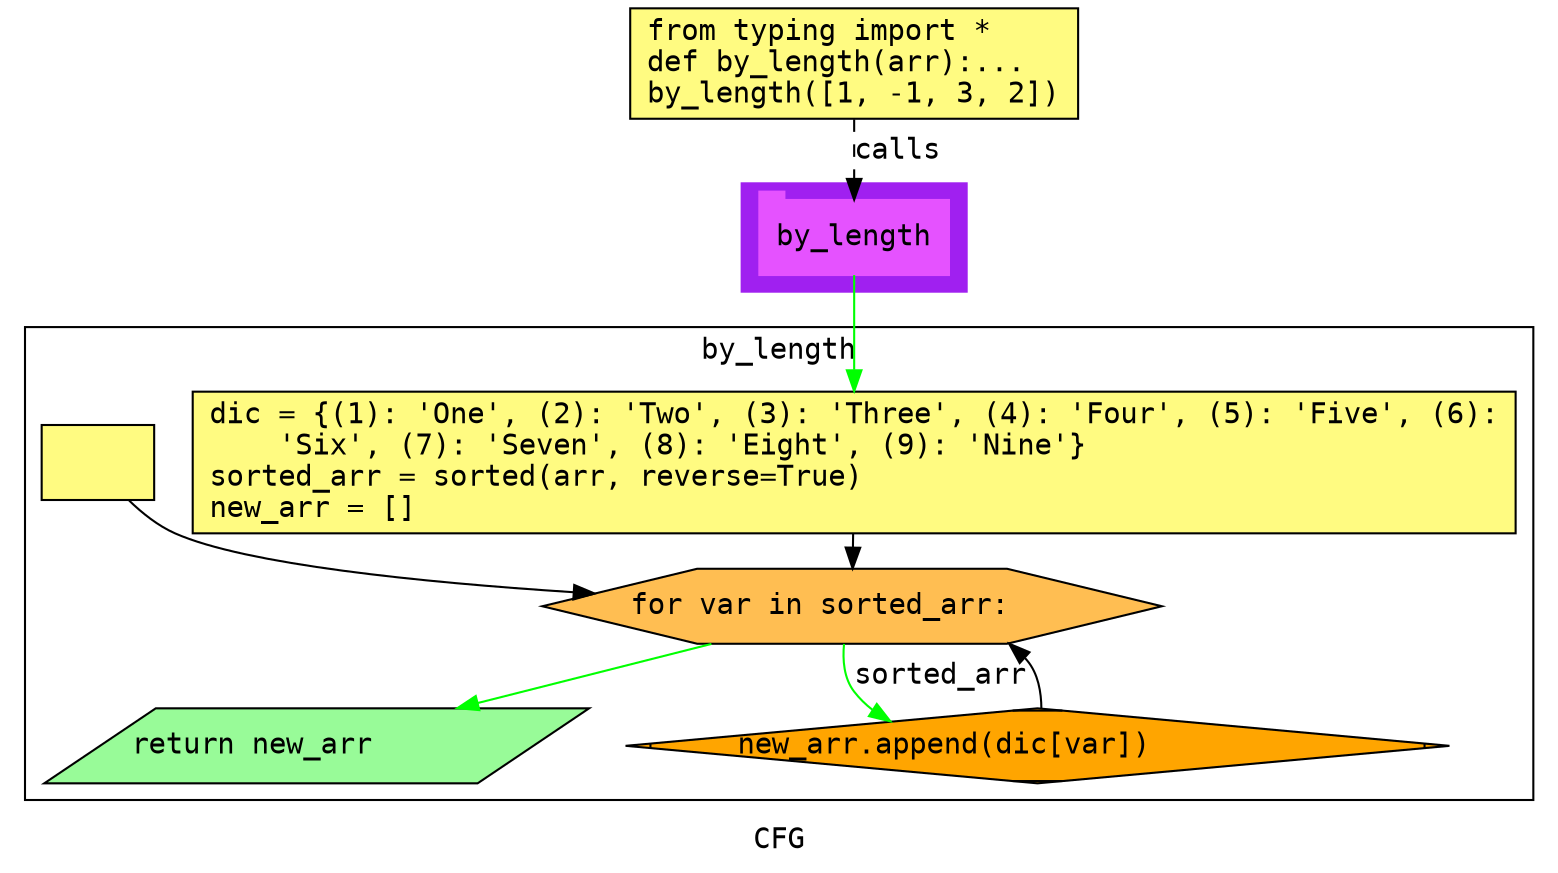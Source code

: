 digraph cluster80CFG {
	graph [bb="0,0,740,411",
		compound=True,
		fontname="DejaVu Sans Mono",
		label=CFG,
		lheight=0.21,
		lp="370,11.5",
		lwidth=0.35,
		pack=False,
		rankdir=TB,
		ranksep=0.02
	];
	node [fontname="DejaVu Sans Mono",
		label="\N"
	];
	edge [fontname="DejaVu Sans Mono"];
	subgraph cluster_1 {
		graph [bb="352,275,460,327",
			color=purple,
			compound=true,
			fontname="DejaVu Sans Mono",
			label="",
			rankdir=TB,
			ranksep=0.02,
			shape=tab,
			style=filled
		];
		node [fontname="DejaVu Sans Mono"];
		edge [fontname="DejaVu Sans Mono"];
		14	[color="#E552FF",
			height=0.5,
			label=by_length,
			linenum="[25]",
			pos="406,301",
			shape=tab,
			style=filled,
			width=1.2639];
	}
	subgraph cluster2by_length {
		graph [bb="8,31,732,258",
			compound=True,
			fontname="DejaVu Sans Mono",
			label=by_length,
			lheight=0.21,
			lp="370,246.5",
			lwidth=1.04,
			pack=False,
			rankdir=TB,
			ranksep=0.02
		];
		node [fontname="DejaVu Sans Mono"];
		edge [fontname="DejaVu Sans Mono"];
		subgraph cluster_3 {
			graph [color=purple,
				compound=true,
				fontname="DejaVu Sans Mono",
				label="",
				rankdir=TB,
				ranksep=0.02,
				shape=tab,
				style=filled
			];
			node [fontname="DejaVu Sans Mono"];
			edge [fontname="DejaVu Sans Mono"];
		}
		subgraph cluster_8 {
			graph [color=purple,
				compound=true,
				fontname="DejaVu Sans Mono",
				label="",
				rankdir=TB,
				ranksep=0.02,
				shape=tab,
				style=filled
			];
			node [fontname="DejaVu Sans Mono"];
			edge [fontname="DejaVu Sans Mono"];
		}
		3	[fillcolor="#FFFB81",
			height=0.94444,
			label="dic = {(1): 'One', (2): 'Two', (3): 'Three', (4): 'Four', (5): 'Five', (6):\l    'Six', (7): 'Seven', (8): 'Eight', (9): 'Nine'}\lsorted_\
arr = sorted(arr, reverse=True)\lnew_arr = []\l",
			linenum="[5, 16, 17]",
			pos="406,193",
			shape=rectangle,
			style="filled,solid",
			width=8.8194];
		5	[fillcolor="#FFBE52",
			height=0.5,
			label="for var in sorted_arr:\l",
			linenum="[18]",
			pos="400,124",
			shape=hexagon,
			style="filled,solid",
			width=4.1277];
		3 -> 5	[color=black,
			pos="e,401.53,142.13 403.04,158.89 402.83,156.63 402.63,154.36 402.43,152.13"];
		7	[fillcolor="#98fb98",
			height=0.5,
			label="return new_arr\l",
			linenum="[23]",
			pos="148,57",
			shape=parallelogram,
			style="filled,solid",
			width=3.4941];
		5 -> 7	[color=green,
			pos="e,214.2,75.077 333.79,105.92 300.07,97.223 258.9,86.606 223.9,77.578"];
		8	[fillcolor=orange,
			height=0.5,
			label="new_arr.append(dic[var])\l",
			linenum="[19, 20]",
			pos="489,57",
			shape=Mdiamond,
			style="filled,solid",
			width=5.4894];
		5 -> 8	[color=green,
			label=sorted_arr,
			lp="438.5,90.5",
			pos="e,414.61,68.424 393.89,105.95 392.25,98.232 392.09,89.418 397,83 399.66,79.524 402.75,76.499 406.15,73.869"];
		8 -> 5	[color=black,
			pos="e,475.38,106.03 490.86,74.846 490.82,82.709 489.34,91.699 484,98 483.68,98.377 483.36,98.749 483.02,99.115"];
		10	[fillcolor="#FFFB81",
			height=0.5,
			label="",
			linenum="[]",
			pos="43,193",
			shape=rectangle,
			style="filled,solid",
			width=0.75];
		10 -> 5	[color=black,
			pos="e,277.05,130.32 57.986,174.75 64.175,168.75 71.816,162.63 80,159 113.05,144.36 194.46,135.83 266.89,130.98"];
	}
	1	[fillcolor="#FFFB81",
		height=0.73611,
		label="from typing import *\ldef by_length(arr):...\lby_length([1, -1, 3, 2])\l",
		linenum="[1]",
		pos="406,384.5",
		shape=rectangle,
		style="filled,solid",
		width=2.9861];
	1 -> 14	[label=calls,
		lp="427,342.5",
		pos="e,406,319.13 406,357.71 406,348.66 406,338.47 406,329.3",
		style=dashed];
	14 -> 3	[color=green,
		pos="e,406,227.25 406,282.97 406,270.68 406,253.5 406,237.52"];
}
